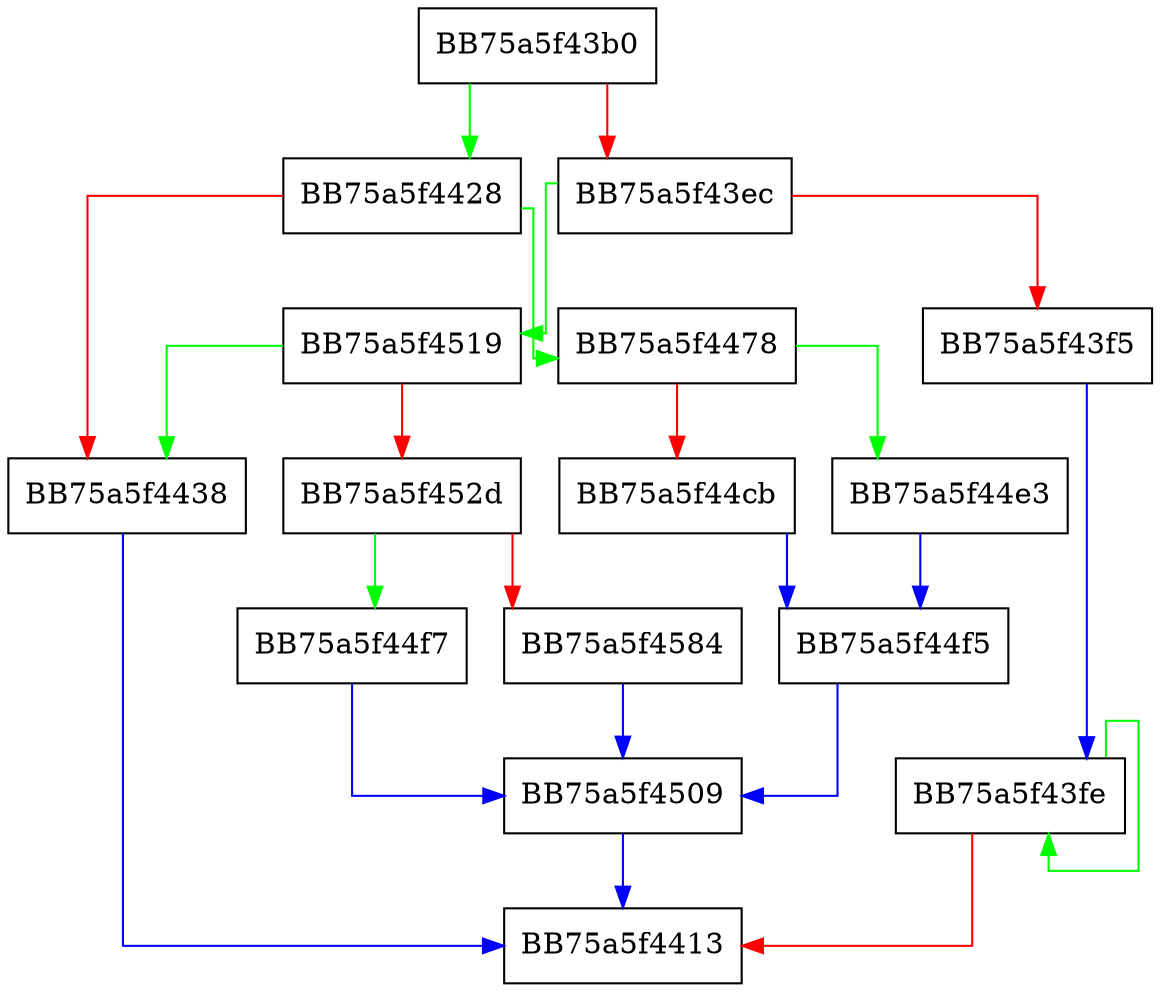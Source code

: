 digraph SSE_pcmpeqb {
  node [shape="box"];
  graph [splines=ortho];
  BB75a5f43b0 -> BB75a5f4428 [color="green"];
  BB75a5f43b0 -> BB75a5f43ec [color="red"];
  BB75a5f43ec -> BB75a5f4519 [color="green"];
  BB75a5f43ec -> BB75a5f43f5 [color="red"];
  BB75a5f43f5 -> BB75a5f43fe [color="blue"];
  BB75a5f43fe -> BB75a5f43fe [color="green"];
  BB75a5f43fe -> BB75a5f4413 [color="red"];
  BB75a5f4428 -> BB75a5f4478 [color="green"];
  BB75a5f4428 -> BB75a5f4438 [color="red"];
  BB75a5f4438 -> BB75a5f4413 [color="blue"];
  BB75a5f4478 -> BB75a5f44e3 [color="green"];
  BB75a5f4478 -> BB75a5f44cb [color="red"];
  BB75a5f44cb -> BB75a5f44f5 [color="blue"];
  BB75a5f44e3 -> BB75a5f44f5 [color="blue"];
  BB75a5f44f5 -> BB75a5f4509 [color="blue"];
  BB75a5f44f7 -> BB75a5f4509 [color="blue"];
  BB75a5f4509 -> BB75a5f4413 [color="blue"];
  BB75a5f4519 -> BB75a5f4438 [color="green"];
  BB75a5f4519 -> BB75a5f452d [color="red"];
  BB75a5f452d -> BB75a5f44f7 [color="green"];
  BB75a5f452d -> BB75a5f4584 [color="red"];
  BB75a5f4584 -> BB75a5f4509 [color="blue"];
}